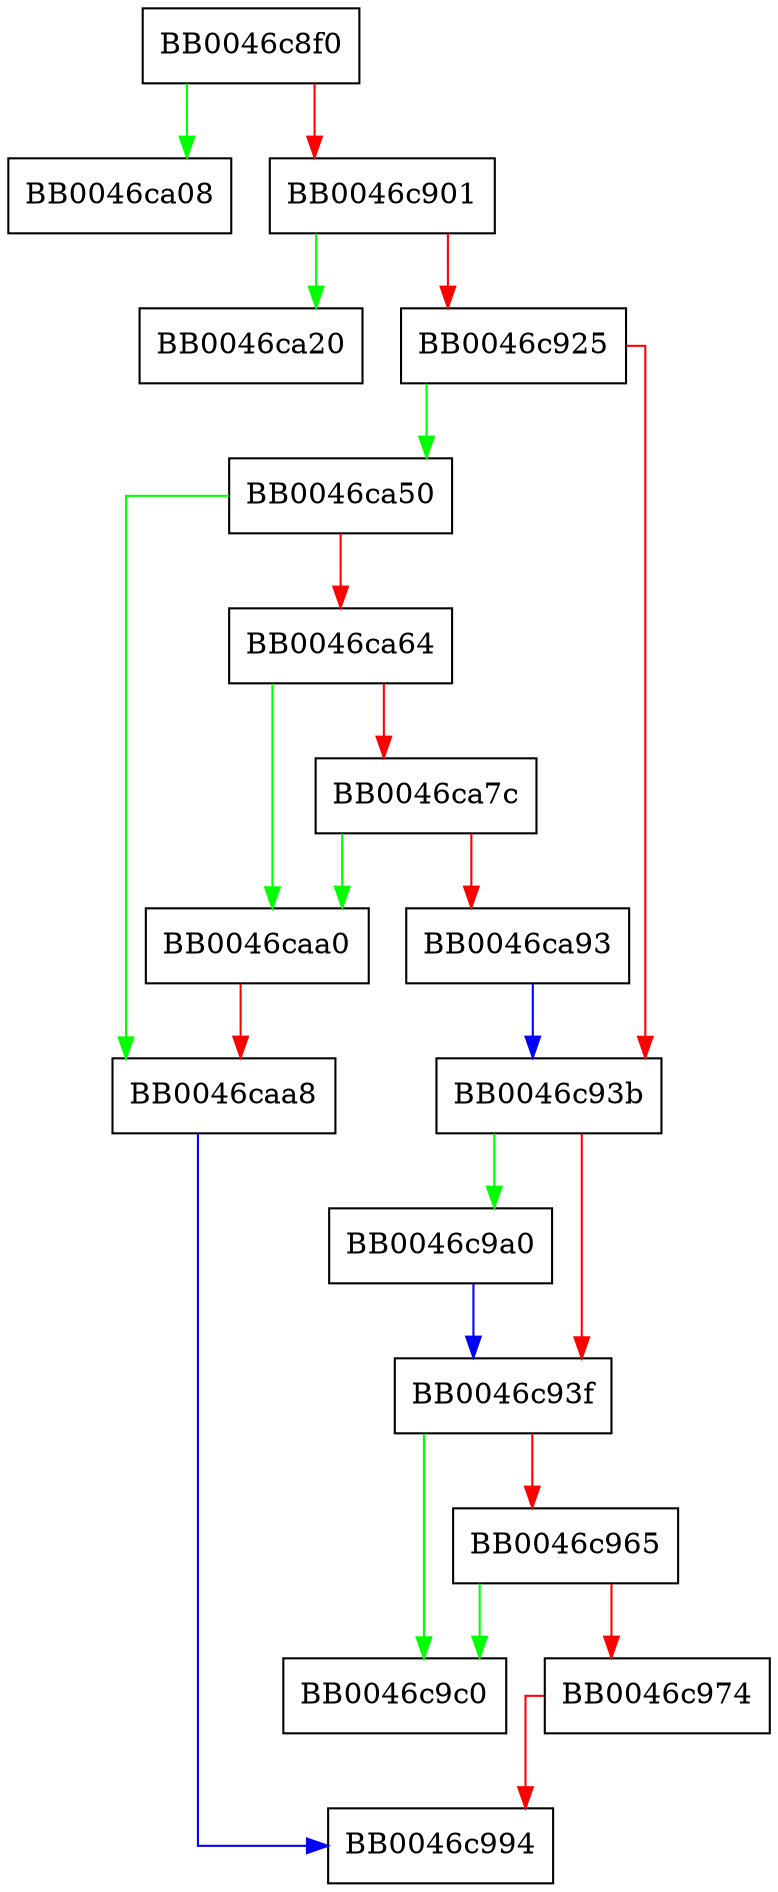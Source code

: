 digraph setup_engine_methods {
  node [shape="box"];
  graph [splines=ortho];
  BB0046c8f0 -> BB0046ca08 [color="green"];
  BB0046c8f0 -> BB0046c901 [color="red"];
  BB0046c901 -> BB0046ca20 [color="green"];
  BB0046c901 -> BB0046c925 [color="red"];
  BB0046c925 -> BB0046ca50 [color="green"];
  BB0046c925 -> BB0046c93b [color="red"];
  BB0046c93b -> BB0046c9a0 [color="green"];
  BB0046c93b -> BB0046c93f [color="red"];
  BB0046c93f -> BB0046c9c0 [color="green"];
  BB0046c93f -> BB0046c965 [color="red"];
  BB0046c965 -> BB0046c9c0 [color="green"];
  BB0046c965 -> BB0046c974 [color="red"];
  BB0046c974 -> BB0046c994 [color="red"];
  BB0046c9a0 -> BB0046c93f [color="blue"];
  BB0046ca50 -> BB0046caa8 [color="green"];
  BB0046ca50 -> BB0046ca64 [color="red"];
  BB0046ca64 -> BB0046caa0 [color="green"];
  BB0046ca64 -> BB0046ca7c [color="red"];
  BB0046ca7c -> BB0046caa0 [color="green"];
  BB0046ca7c -> BB0046ca93 [color="red"];
  BB0046ca93 -> BB0046c93b [color="blue"];
  BB0046caa0 -> BB0046caa8 [color="red"];
  BB0046caa8 -> BB0046c994 [color="blue"];
}